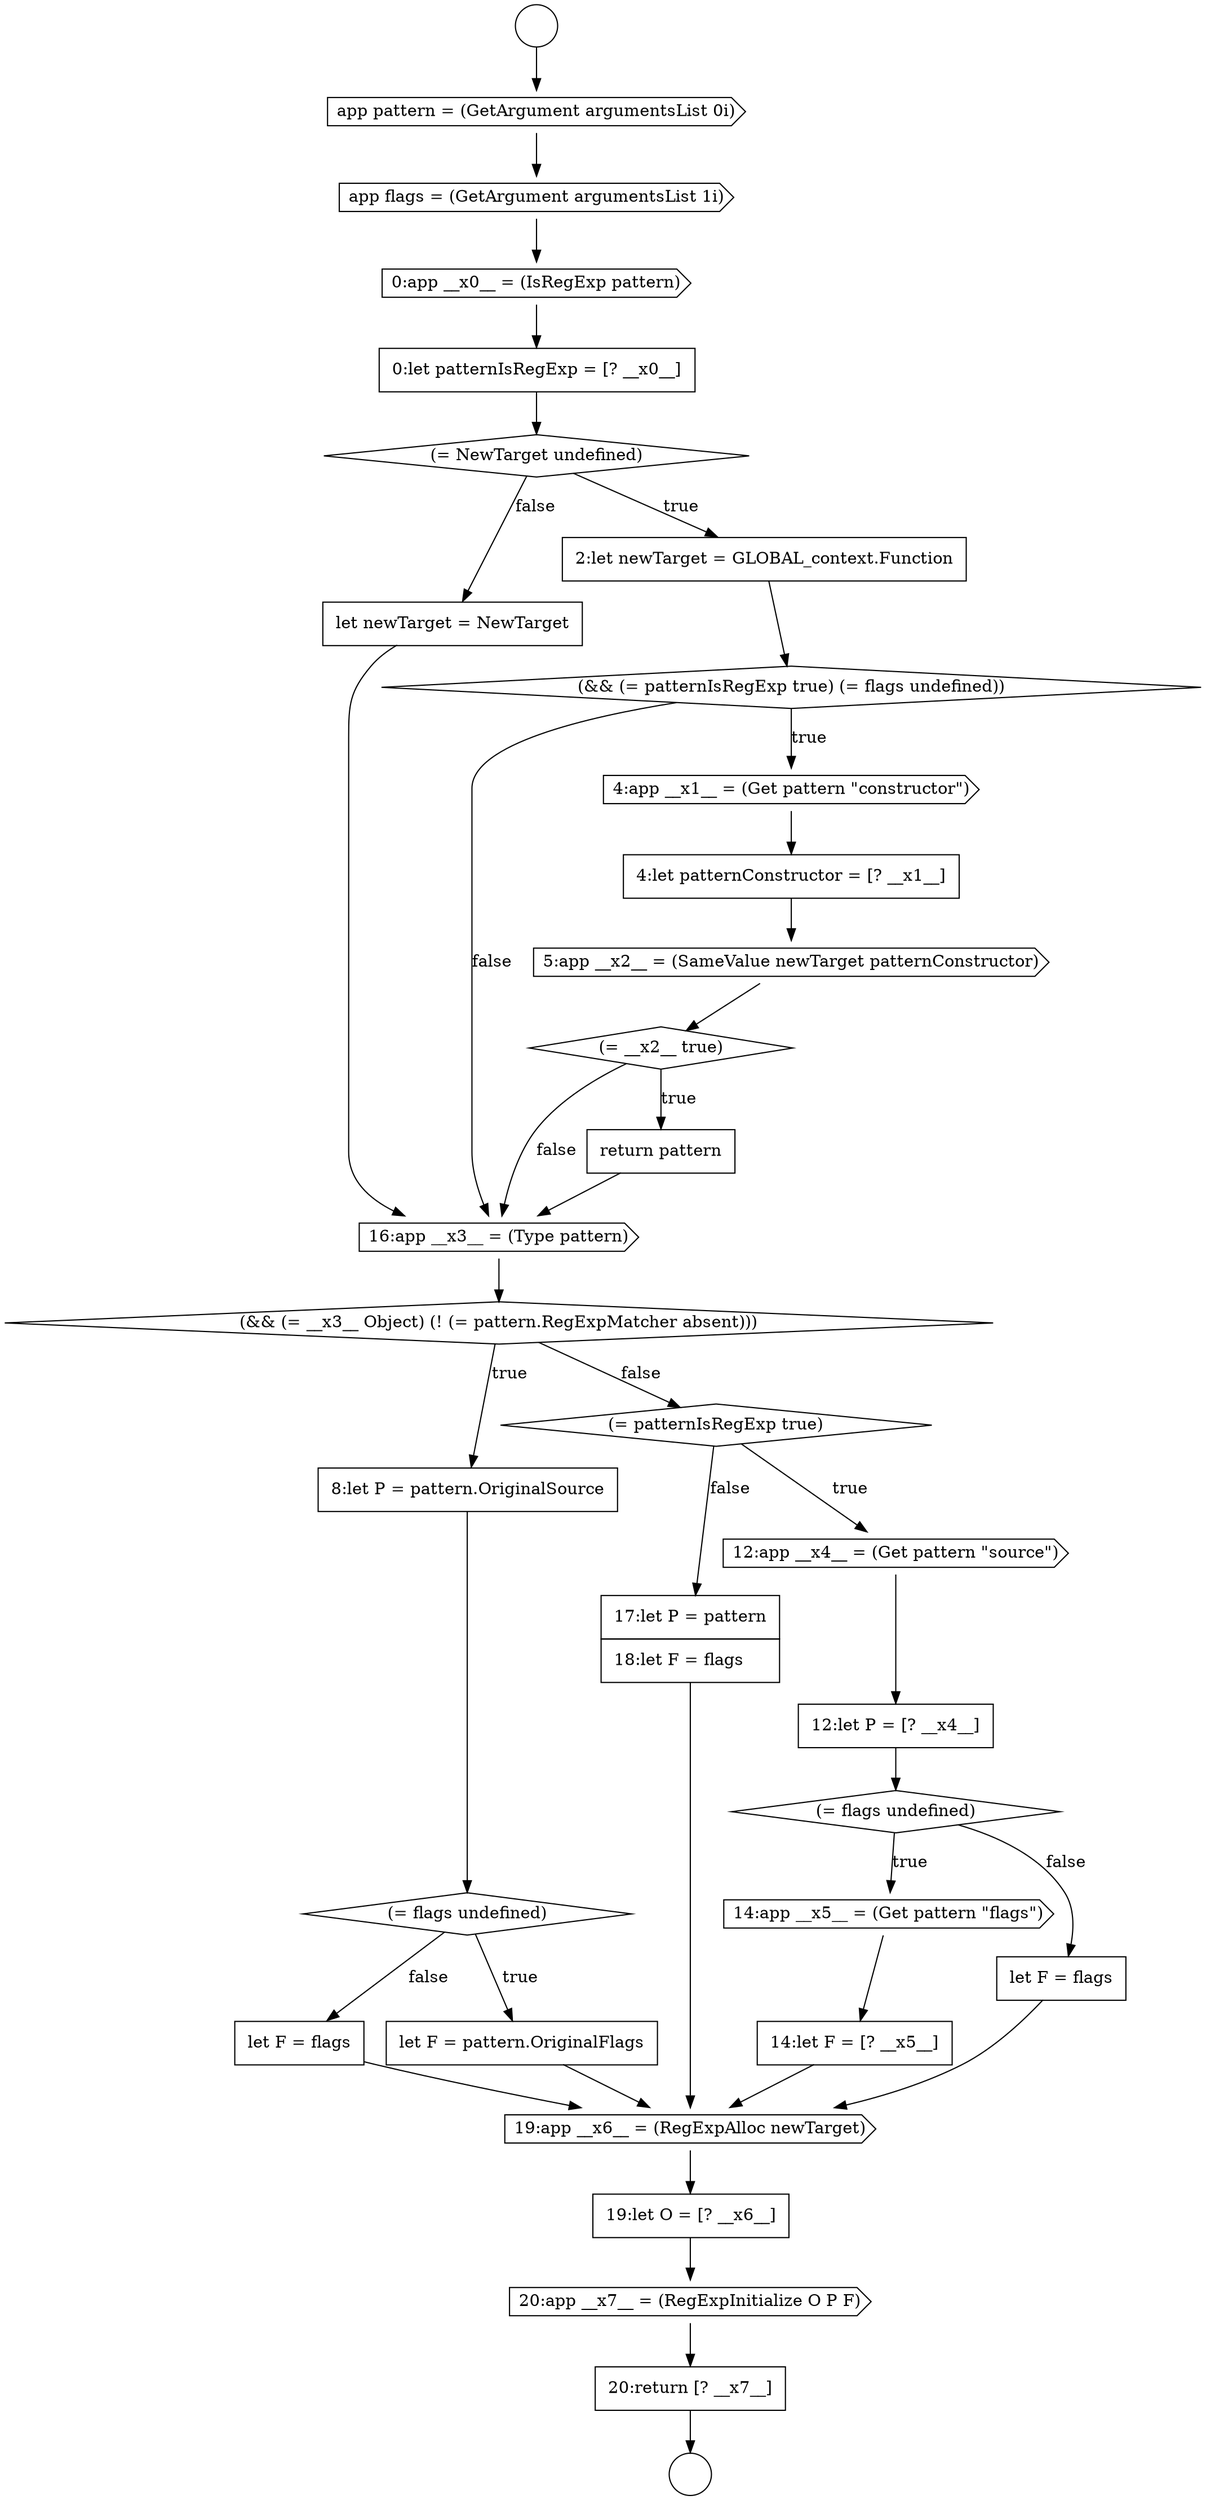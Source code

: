 digraph {
  node14662 [shape=cds, label=<<font color="black">5:app __x2__ = (SameValue newTarget patternConstructor)</font>> color="black" fillcolor="white" style=filled]
  node14665 [shape=none, margin=0, label=<<font color="black">
    <table border="0" cellborder="1" cellspacing="0" cellpadding="10">
      <tr><td align="left">let newTarget = NewTarget</td></tr>
    </table>
  </font>> color="black" fillcolor="white" style=filled]
  node14677 [shape=none, margin=0, label=<<font color="black">
    <table border="0" cellborder="1" cellspacing="0" cellpadding="10">
      <tr><td align="left">14:let F = [? __x5__]</td></tr>
    </table>
  </font>> color="black" fillcolor="white" style=filled]
  node14669 [shape=diamond, label=<<font color="black">(= flags undefined)</font>> color="black" fillcolor="white" style=filled]
  node14661 [shape=none, margin=0, label=<<font color="black">
    <table border="0" cellborder="1" cellspacing="0" cellpadding="10">
      <tr><td align="left">4:let patternConstructor = [? __x1__]</td></tr>
    </table>
  </font>> color="black" fillcolor="white" style=filled]
  node14666 [shape=cds, label=<<font color="black">16:app __x3__ = (Type pattern)</font>> color="black" fillcolor="white" style=filled]
  node14676 [shape=cds, label=<<font color="black">14:app __x5__ = (Get pattern &quot;flags&quot;)</font>> color="black" fillcolor="white" style=filled]
  node14657 [shape=diamond, label=<<font color="black">(= NewTarget undefined)</font>> color="black" fillcolor="white" style=filled]
  node14667 [shape=diamond, label=<<font color="black">(&amp;&amp; (= __x3__ Object) (! (= pattern.RegExpMatcher absent)))</font>> color="black" fillcolor="white" style=filled]
  node14682 [shape=cds, label=<<font color="black">20:app __x7__ = (RegExpInitialize O P F)</font>> color="black" fillcolor="white" style=filled]
  node14671 [shape=none, margin=0, label=<<font color="black">
    <table border="0" cellborder="1" cellspacing="0" cellpadding="10">
      <tr><td align="left">let F = flags</td></tr>
    </table>
  </font>> color="black" fillcolor="white" style=filled]
  node14668 [shape=none, margin=0, label=<<font color="black">
    <table border="0" cellborder="1" cellspacing="0" cellpadding="10">
      <tr><td align="left">8:let P = pattern.OriginalSource</td></tr>
    </table>
  </font>> color="black" fillcolor="white" style=filled]
  node14663 [shape=diamond, label=<<font color="black">(= __x2__ true)</font>> color="black" fillcolor="white" style=filled]
  node14659 [shape=diamond, label=<<font color="black">(&amp;&amp; (= patternIsRegExp true) (= flags undefined))</font>> color="black" fillcolor="white" style=filled]
  node14674 [shape=none, margin=0, label=<<font color="black">
    <table border="0" cellborder="1" cellspacing="0" cellpadding="10">
      <tr><td align="left">12:let P = [? __x4__]</td></tr>
    </table>
  </font>> color="black" fillcolor="white" style=filled]
  node14658 [shape=none, margin=0, label=<<font color="black">
    <table border="0" cellborder="1" cellspacing="0" cellpadding="10">
      <tr><td align="left">2:let newTarget = GLOBAL_context.Function</td></tr>
    </table>
  </font>> color="black" fillcolor="white" style=filled]
  node14654 [shape=cds, label=<<font color="black">app flags = (GetArgument argumentsList 1i)</font>> color="black" fillcolor="white" style=filled]
  node14652 [shape=circle label=" " color="black" fillcolor="white" style=filled]
  node14680 [shape=cds, label=<<font color="black">19:app __x6__ = (RegExpAlloc newTarget)</font>> color="black" fillcolor="white" style=filled]
  node14681 [shape=none, margin=0, label=<<font color="black">
    <table border="0" cellborder="1" cellspacing="0" cellpadding="10">
      <tr><td align="left">19:let O = [? __x6__]</td></tr>
    </table>
  </font>> color="black" fillcolor="white" style=filled]
  node14655 [shape=cds, label=<<font color="black">0:app __x0__ = (IsRegExp pattern)</font>> color="black" fillcolor="white" style=filled]
  node14670 [shape=none, margin=0, label=<<font color="black">
    <table border="0" cellborder="1" cellspacing="0" cellpadding="10">
      <tr><td align="left">let F = pattern.OriginalFlags</td></tr>
    </table>
  </font>> color="black" fillcolor="white" style=filled]
  node14679 [shape=none, margin=0, label=<<font color="black">
    <table border="0" cellborder="1" cellspacing="0" cellpadding="10">
      <tr><td align="left">17:let P = pattern</td></tr>
      <tr><td align="left">18:let F = flags</td></tr>
    </table>
  </font>> color="black" fillcolor="white" style=filled]
  node14664 [shape=none, margin=0, label=<<font color="black">
    <table border="0" cellborder="1" cellspacing="0" cellpadding="10">
      <tr><td align="left">return pattern</td></tr>
    </table>
  </font>> color="black" fillcolor="white" style=filled]
  node14660 [shape=cds, label=<<font color="black">4:app __x1__ = (Get pattern &quot;constructor&quot;)</font>> color="black" fillcolor="white" style=filled]
  node14675 [shape=diamond, label=<<font color="black">(= flags undefined)</font>> color="black" fillcolor="white" style=filled]
  node14656 [shape=none, margin=0, label=<<font color="black">
    <table border="0" cellborder="1" cellspacing="0" cellpadding="10">
      <tr><td align="left">0:let patternIsRegExp = [? __x0__]</td></tr>
    </table>
  </font>> color="black" fillcolor="white" style=filled]
  node14678 [shape=none, margin=0, label=<<font color="black">
    <table border="0" cellborder="1" cellspacing="0" cellpadding="10">
      <tr><td align="left">let F = flags</td></tr>
    </table>
  </font>> color="black" fillcolor="white" style=filled]
  node14683 [shape=none, margin=0, label=<<font color="black">
    <table border="0" cellborder="1" cellspacing="0" cellpadding="10">
      <tr><td align="left">20:return [? __x7__]</td></tr>
    </table>
  </font>> color="black" fillcolor="white" style=filled]
  node14673 [shape=cds, label=<<font color="black">12:app __x4__ = (Get pattern &quot;source&quot;)</font>> color="black" fillcolor="white" style=filled]
  node14653 [shape=cds, label=<<font color="black">app pattern = (GetArgument argumentsList 0i)</font>> color="black" fillcolor="white" style=filled]
  node14651 [shape=circle label=" " color="black" fillcolor="white" style=filled]
  node14672 [shape=diamond, label=<<font color="black">(= patternIsRegExp true)</font>> color="black" fillcolor="white" style=filled]
  node14668 -> node14669 [ color="black"]
  node14666 -> node14667 [ color="black"]
  node14654 -> node14655 [ color="black"]
  node14673 -> node14674 [ color="black"]
  node14677 -> node14680 [ color="black"]
  node14676 -> node14677 [ color="black"]
  node14653 -> node14654 [ color="black"]
  node14658 -> node14659 [ color="black"]
  node14678 -> node14680 [ color="black"]
  node14672 -> node14673 [label=<<font color="black">true</font>> color="black"]
  node14672 -> node14679 [label=<<font color="black">false</font>> color="black"]
  node14659 -> node14660 [label=<<font color="black">true</font>> color="black"]
  node14659 -> node14666 [label=<<font color="black">false</font>> color="black"]
  node14655 -> node14656 [ color="black"]
  node14683 -> node14652 [ color="black"]
  node14651 -> node14653 [ color="black"]
  node14681 -> node14682 [ color="black"]
  node14679 -> node14680 [ color="black"]
  node14674 -> node14675 [ color="black"]
  node14671 -> node14680 [ color="black"]
  node14680 -> node14681 [ color="black"]
  node14682 -> node14683 [ color="black"]
  node14662 -> node14663 [ color="black"]
  node14661 -> node14662 [ color="black"]
  node14675 -> node14676 [label=<<font color="black">true</font>> color="black"]
  node14675 -> node14678 [label=<<font color="black">false</font>> color="black"]
  node14664 -> node14666 [ color="black"]
  node14656 -> node14657 [ color="black"]
  node14670 -> node14680 [ color="black"]
  node14663 -> node14664 [label=<<font color="black">true</font>> color="black"]
  node14663 -> node14666 [label=<<font color="black">false</font>> color="black"]
  node14669 -> node14670 [label=<<font color="black">true</font>> color="black"]
  node14669 -> node14671 [label=<<font color="black">false</font>> color="black"]
  node14665 -> node14666 [ color="black"]
  node14657 -> node14658 [label=<<font color="black">true</font>> color="black"]
  node14657 -> node14665 [label=<<font color="black">false</font>> color="black"]
  node14667 -> node14668 [label=<<font color="black">true</font>> color="black"]
  node14667 -> node14672 [label=<<font color="black">false</font>> color="black"]
  node14660 -> node14661 [ color="black"]
}

